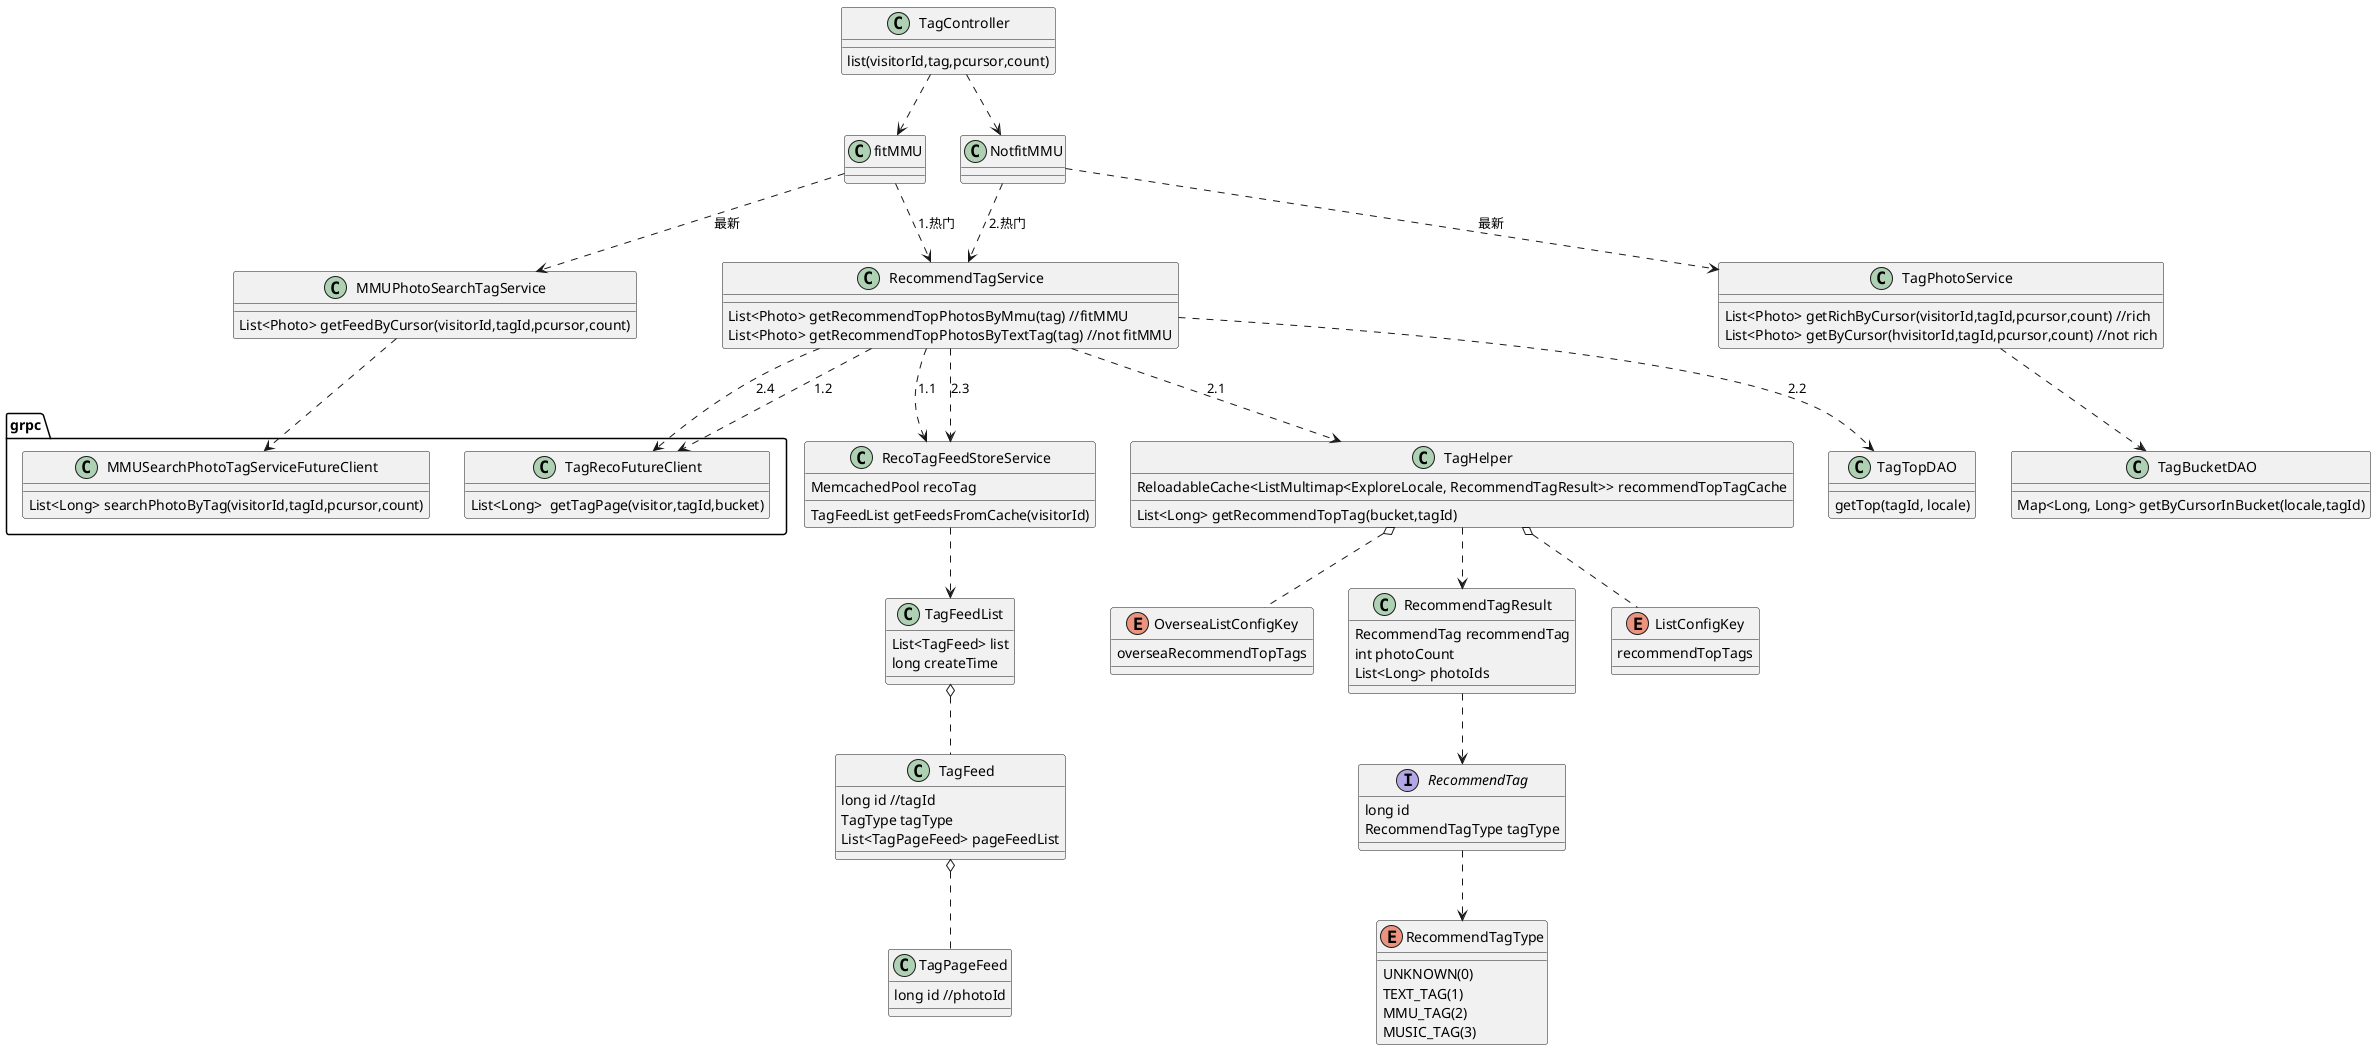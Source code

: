 @startuml
TagController ..> fitMMU
fitMMU ..> RecommendTagService : 1.热门
fitMMU ..> MMUPhotoSearchTagService : 最新

TagController ..> NotfitMMU
NotfitMMU ..> RecommendTagService : 2.热门
NotfitMMU ..> TagPhotoService : 最新

RecoTagFeedStoreService ..> TagFeedList

RecommendTagService ..> RecoTagFeedStoreService : 1.1
RecommendTagService ..> grpc.TagRecoFutureClient : 1.2

RecommendTagService ..> TagHelper : 2.1
RecommendTagService ..> TagTopDAO : 2.2
RecommendTagService ..> RecoTagFeedStoreService : 2.3
RecommendTagService ..> grpc.TagRecoFutureClient : 2.4


MMUPhotoSearchTagService ..> grpc.MMUSearchPhotoTagServiceFutureClient

TagPhotoService ..> TagBucketDAO

class TagController{
list(visitorId,tag,pcursor,count)
}

class RecommendTagService{
List<Photo> getRecommendTopPhotosByMmu(tag) //fitMMU
List<Photo> getRecommendTopPhotosByTextTag(tag) //not fitMMU
}

class RecoTagFeedStoreService{
MemcachedPool recoTag
TagFeedList getFeedsFromCache(visitorId)
}

TagFeedList o.. TagFeed
TagFeed o.. TagPageFeed
class TagFeedList{
List<TagFeed> list
long createTime
}

class TagFeed{
long id //tagId
TagType tagType
List<TagPageFeed> pageFeedList
}

class TagPageFeed{
long id //photoId
}

class grpc.TagRecoFutureClient{
List<Long>  getTagPage(visitor,tagId,bucket)
}

class MMUPhotoSearchTagService{
List<Photo> getFeedByCursor(visitorId,tagId,pcursor,count)
}

class grpc.MMUSearchPhotoTagServiceFutureClient{
List<Long> searchPhotoByTag(visitorId,tagId,pcursor,count)
}


TagHelper o.. ListConfigKey
TagHelper o.. OverseaListConfigKey
TagHelper ..> RecommendTagResult

RecommendTagResult ..> RecommendTag
RecommendTag ..> RecommendTagType

class TagHelper{
ReloadableCache<ListMultimap<ExploreLocale, RecommendTagResult>> recommendTopTagCache
List<Long> getRecommendTopTag(bucket,tagId)
}

enum ListConfigKey{
recommendTopTags
}

enum OverseaListConfigKey{
overseaRecommendTopTags
}

class RecommendTagResult{
RecommendTag recommendTag
int photoCount
List<Long> photoIds
}


interface RecommendTag{
long id
RecommendTagType tagType
}

enum RecommendTagType{
UNKNOWN(0)
TEXT_TAG(1)
MMU_TAG(2)
MUSIC_TAG(3)
}

class TagTopDAO{
getTop(tagId, locale)
}

class TagPhotoService{
List<Photo> getRichByCursor(visitorId,tagId,pcursor,count) //rich
List<Photo> getByCursor(hvisitorId,tagId,pcursor,count) //not rich
}

class TagBucketDAO{
Map<Long, Long> getByCursorInBucket(locale,tagId)
}

@enduml